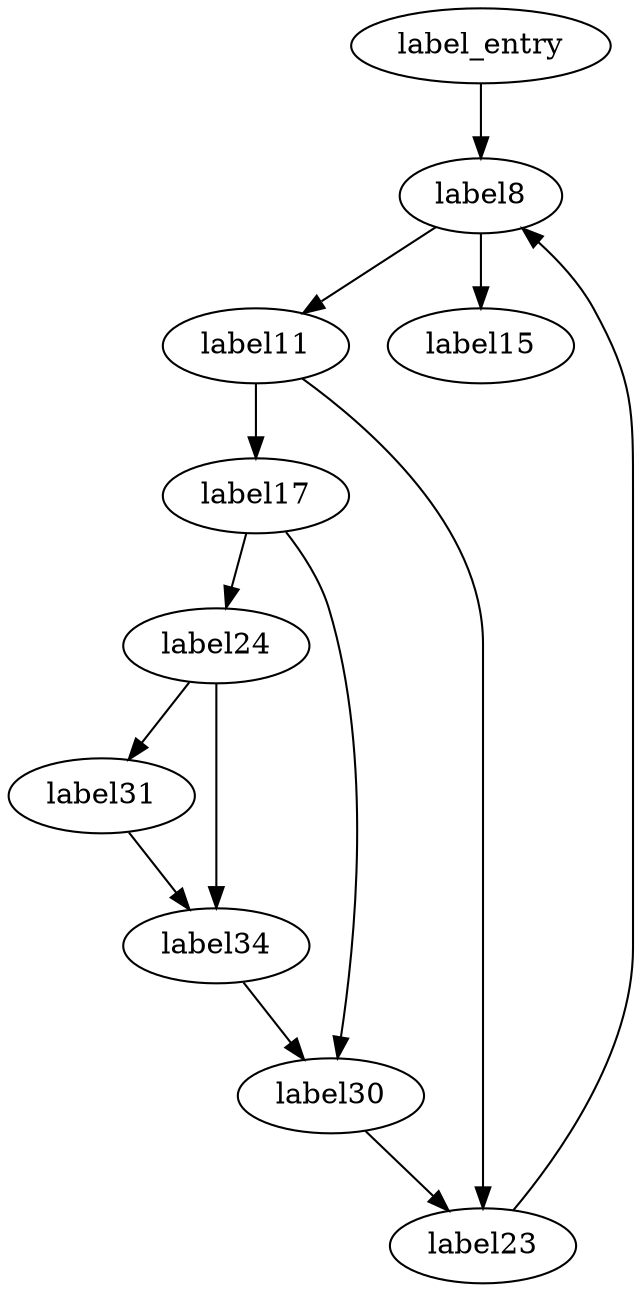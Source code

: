 digraph G {
	label_entry->label8;
	label8->label11;
	label8->label15;
	label11->label17;
	label11->label23;
	label17->label24;
	label17->label30;
	label23->label8;
	label24->label31;
	label24->label34;
	label30->label23;
	label31->label34;
	label34->label30;
}
